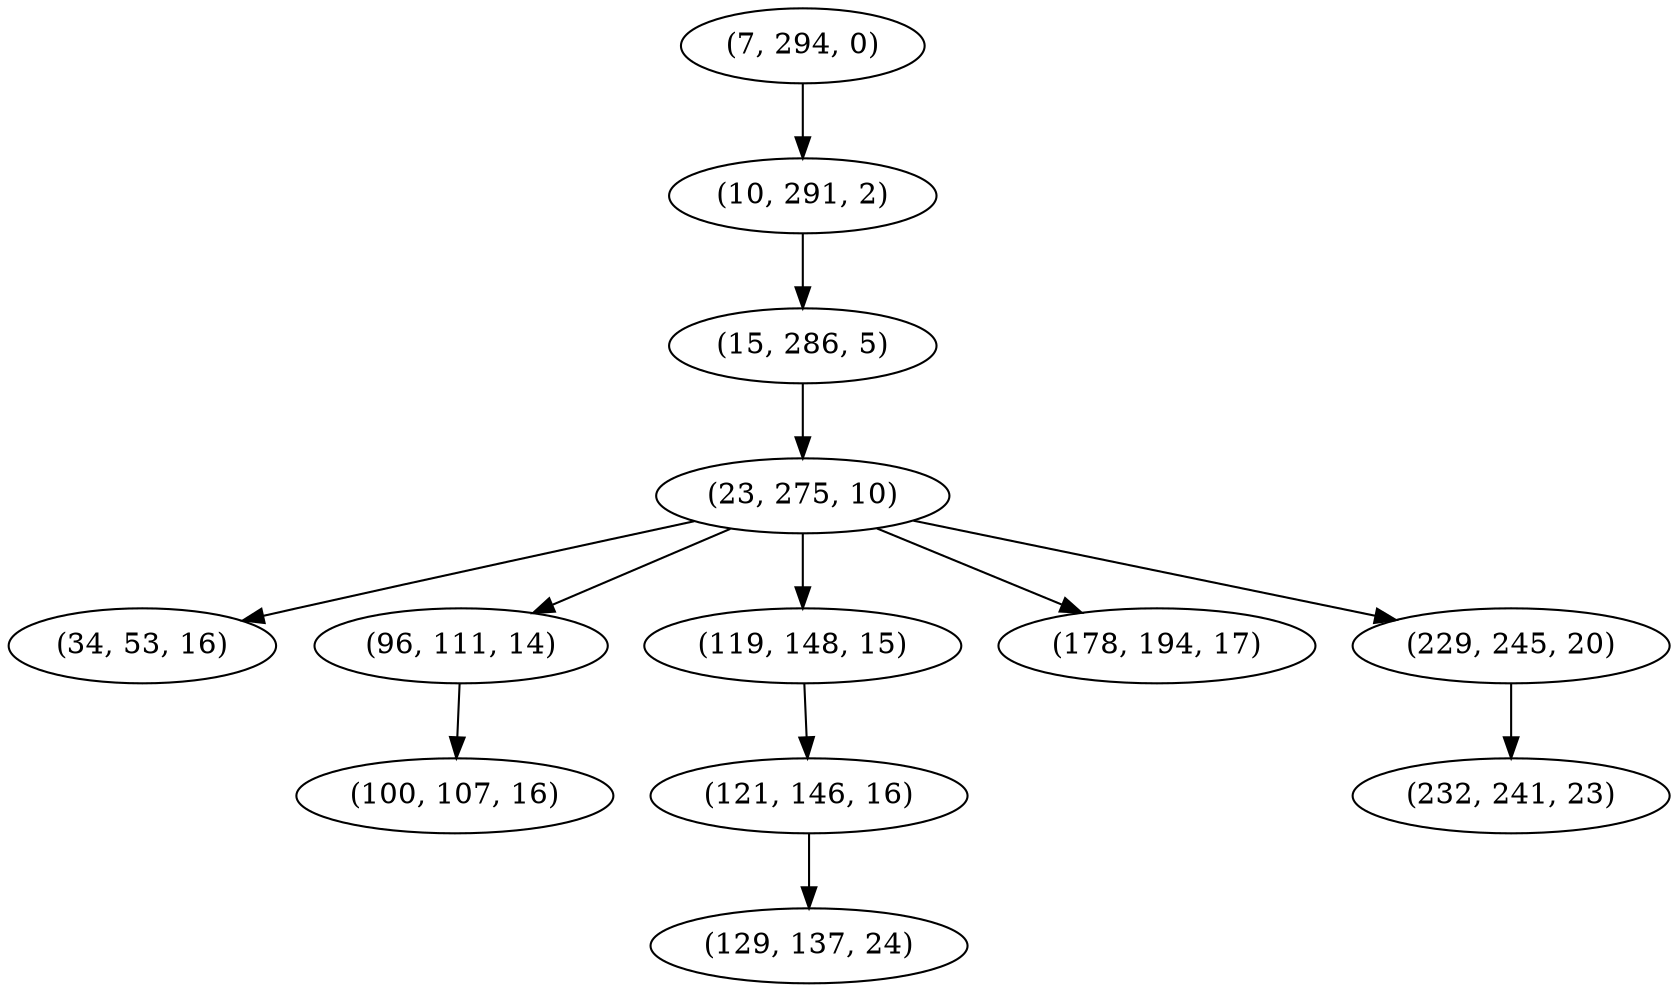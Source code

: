 digraph tree {
    "(7, 294, 0)";
    "(10, 291, 2)";
    "(15, 286, 5)";
    "(23, 275, 10)";
    "(34, 53, 16)";
    "(96, 111, 14)";
    "(100, 107, 16)";
    "(119, 148, 15)";
    "(121, 146, 16)";
    "(129, 137, 24)";
    "(178, 194, 17)";
    "(229, 245, 20)";
    "(232, 241, 23)";
    "(7, 294, 0)" -> "(10, 291, 2)";
    "(10, 291, 2)" -> "(15, 286, 5)";
    "(15, 286, 5)" -> "(23, 275, 10)";
    "(23, 275, 10)" -> "(34, 53, 16)";
    "(23, 275, 10)" -> "(96, 111, 14)";
    "(23, 275, 10)" -> "(119, 148, 15)";
    "(23, 275, 10)" -> "(178, 194, 17)";
    "(23, 275, 10)" -> "(229, 245, 20)";
    "(96, 111, 14)" -> "(100, 107, 16)";
    "(119, 148, 15)" -> "(121, 146, 16)";
    "(121, 146, 16)" -> "(129, 137, 24)";
    "(229, 245, 20)" -> "(232, 241, 23)";
}
